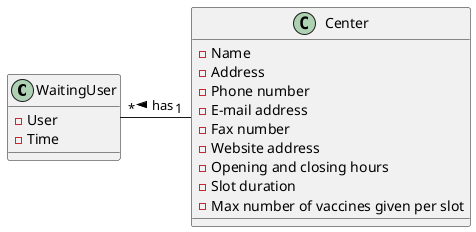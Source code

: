 @startuml
'https://plantuml.com/class-diagram

Class WaitingUser{
-User
-Time
}

class Center{

-Name
-Address
-Phone number
-E-mail address
-Fax number
-Website address
-Opening and closing hours
-Slot duration
-Max number of vaccines given per slot
}

Center "1"-left- "*"WaitingUser : > has

@enduml